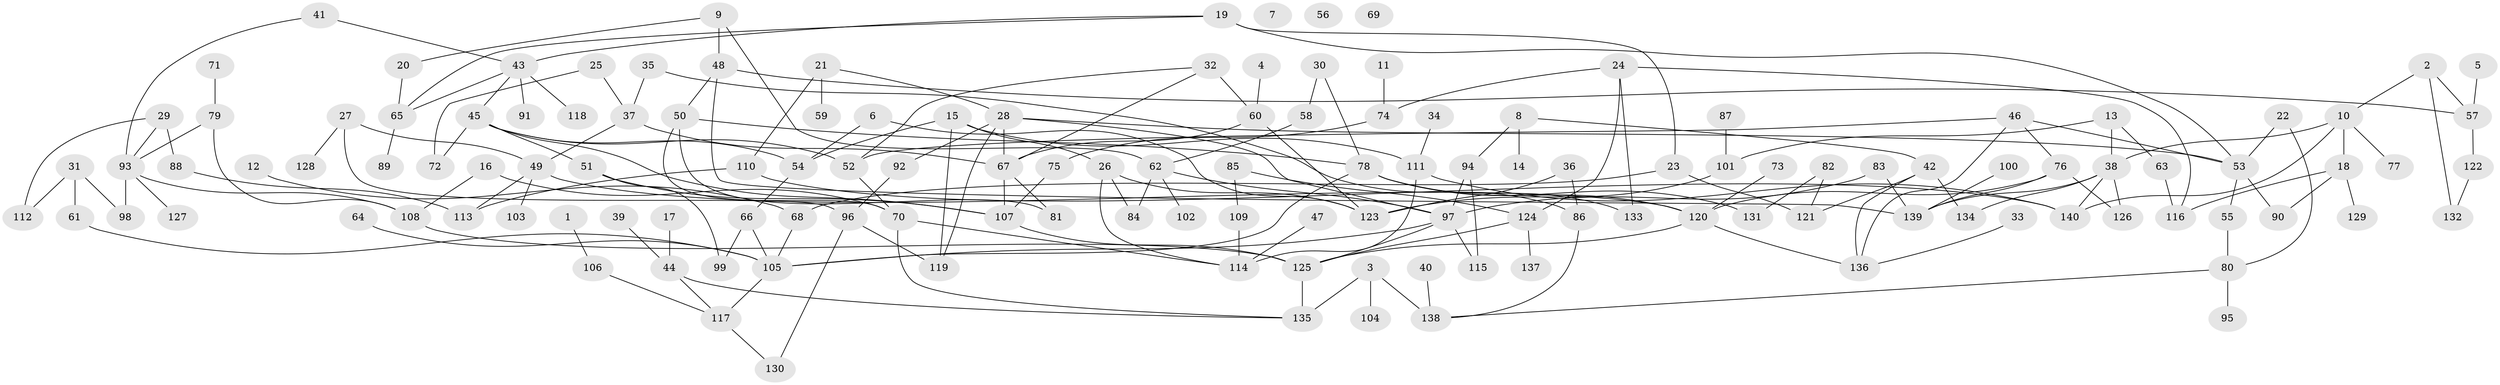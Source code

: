// coarse degree distribution, {1: 0.23076923076923078, 4: 0.16483516483516483, 2: 0.24175824175824176, 0: 0.03296703296703297, 5: 0.0989010989010989, 7: 0.04395604395604396, 11: 0.01098901098901099, 3: 0.07692307692307693, 6: 0.054945054945054944, 10: 0.01098901098901099, 8: 0.03296703296703297}
// Generated by graph-tools (version 1.1) at 2025/23/03/03/25 07:23:29]
// undirected, 140 vertices, 198 edges
graph export_dot {
graph [start="1"]
  node [color=gray90,style=filled];
  1;
  2;
  3;
  4;
  5;
  6;
  7;
  8;
  9;
  10;
  11;
  12;
  13;
  14;
  15;
  16;
  17;
  18;
  19;
  20;
  21;
  22;
  23;
  24;
  25;
  26;
  27;
  28;
  29;
  30;
  31;
  32;
  33;
  34;
  35;
  36;
  37;
  38;
  39;
  40;
  41;
  42;
  43;
  44;
  45;
  46;
  47;
  48;
  49;
  50;
  51;
  52;
  53;
  54;
  55;
  56;
  57;
  58;
  59;
  60;
  61;
  62;
  63;
  64;
  65;
  66;
  67;
  68;
  69;
  70;
  71;
  72;
  73;
  74;
  75;
  76;
  77;
  78;
  79;
  80;
  81;
  82;
  83;
  84;
  85;
  86;
  87;
  88;
  89;
  90;
  91;
  92;
  93;
  94;
  95;
  96;
  97;
  98;
  99;
  100;
  101;
  102;
  103;
  104;
  105;
  106;
  107;
  108;
  109;
  110;
  111;
  112;
  113;
  114;
  115;
  116;
  117;
  118;
  119;
  120;
  121;
  122;
  123;
  124;
  125;
  126;
  127;
  128;
  129;
  130;
  131;
  132;
  133;
  134;
  135;
  136;
  137;
  138;
  139;
  140;
  1 -- 106;
  2 -- 10;
  2 -- 57;
  2 -- 132;
  3 -- 104;
  3 -- 135;
  3 -- 138;
  4 -- 60;
  5 -- 57;
  6 -- 54;
  6 -- 123;
  8 -- 14;
  8 -- 42;
  8 -- 94;
  9 -- 20;
  9 -- 48;
  9 -- 62;
  10 -- 18;
  10 -- 38;
  10 -- 77;
  10 -- 140;
  11 -- 74;
  12 -- 68;
  13 -- 38;
  13 -- 63;
  13 -- 101;
  15 -- 26;
  15 -- 54;
  15 -- 111;
  15 -- 119;
  16 -- 70;
  16 -- 108;
  17 -- 44;
  18 -- 90;
  18 -- 116;
  18 -- 129;
  19 -- 23;
  19 -- 43;
  19 -- 53;
  19 -- 65;
  20 -- 65;
  21 -- 28;
  21 -- 59;
  21 -- 110;
  22 -- 53;
  22 -- 80;
  23 -- 68;
  23 -- 121;
  24 -- 74;
  24 -- 116;
  24 -- 124;
  24 -- 133;
  25 -- 37;
  25 -- 72;
  26 -- 84;
  26 -- 114;
  26 -- 123;
  27 -- 49;
  27 -- 96;
  27 -- 128;
  28 -- 53;
  28 -- 67;
  28 -- 92;
  28 -- 97;
  28 -- 119;
  29 -- 88;
  29 -- 93;
  29 -- 112;
  30 -- 58;
  30 -- 78;
  31 -- 61;
  31 -- 98;
  31 -- 112;
  32 -- 52;
  32 -- 60;
  32 -- 67;
  33 -- 136;
  34 -- 111;
  35 -- 37;
  35 -- 86;
  36 -- 86;
  36 -- 123;
  37 -- 49;
  37 -- 67;
  38 -- 126;
  38 -- 134;
  38 -- 139;
  38 -- 140;
  39 -- 44;
  40 -- 138;
  41 -- 43;
  41 -- 93;
  42 -- 121;
  42 -- 134;
  42 -- 136;
  43 -- 45;
  43 -- 65;
  43 -- 91;
  43 -- 118;
  44 -- 117;
  44 -- 135;
  45 -- 51;
  45 -- 52;
  45 -- 54;
  45 -- 72;
  45 -- 107;
  46 -- 52;
  46 -- 53;
  46 -- 76;
  46 -- 136;
  47 -- 114;
  48 -- 50;
  48 -- 57;
  48 -- 139;
  49 -- 103;
  49 -- 113;
  49 -- 120;
  50 -- 70;
  50 -- 78;
  50 -- 81;
  51 -- 99;
  51 -- 107;
  52 -- 70;
  53 -- 55;
  53 -- 90;
  54 -- 66;
  55 -- 80;
  57 -- 122;
  58 -- 62;
  60 -- 67;
  60 -- 123;
  61 -- 105;
  62 -- 84;
  62 -- 97;
  62 -- 102;
  63 -- 116;
  64 -- 105;
  65 -- 89;
  66 -- 99;
  66 -- 105;
  67 -- 81;
  67 -- 107;
  68 -- 105;
  70 -- 114;
  70 -- 135;
  71 -- 79;
  73 -- 120;
  74 -- 75;
  75 -- 107;
  76 -- 120;
  76 -- 126;
  76 -- 139;
  78 -- 105;
  78 -- 120;
  78 -- 131;
  78 -- 133;
  79 -- 93;
  79 -- 108;
  80 -- 95;
  80 -- 138;
  82 -- 121;
  82 -- 131;
  83 -- 97;
  83 -- 139;
  85 -- 109;
  85 -- 124;
  86 -- 138;
  87 -- 101;
  88 -- 113;
  92 -- 96;
  93 -- 98;
  93 -- 108;
  93 -- 127;
  94 -- 97;
  94 -- 115;
  96 -- 119;
  96 -- 130;
  97 -- 105;
  97 -- 115;
  97 -- 125;
  100 -- 139;
  101 -- 123;
  105 -- 117;
  106 -- 117;
  107 -- 125;
  108 -- 125;
  109 -- 114;
  110 -- 113;
  110 -- 140;
  111 -- 114;
  111 -- 140;
  117 -- 130;
  120 -- 125;
  120 -- 136;
  122 -- 132;
  124 -- 125;
  124 -- 137;
  125 -- 135;
}
